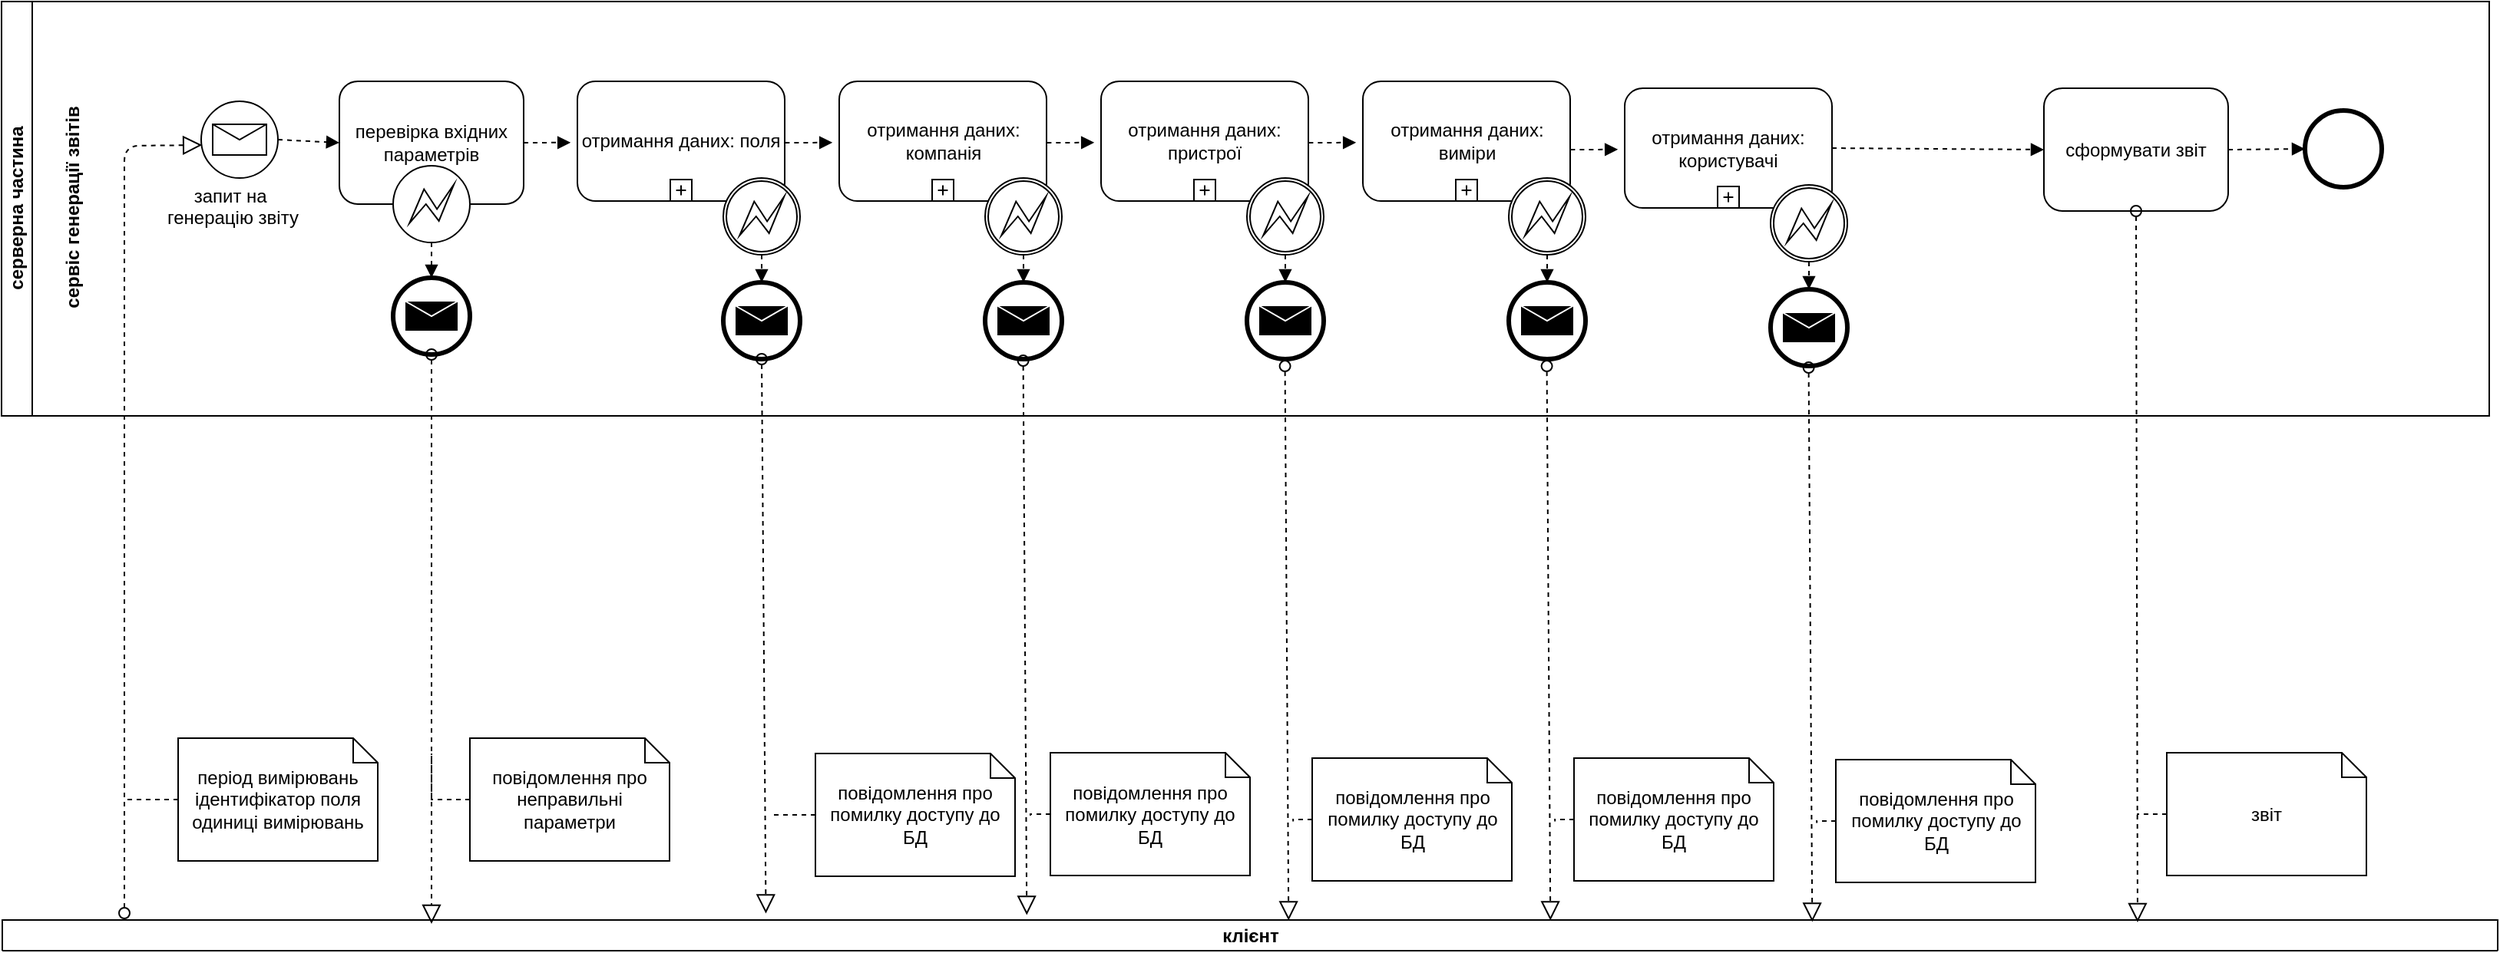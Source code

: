 <mxfile version="10.6.7" type="device"><diagram id="tkImMMefWH4lecXGNOaq" name="Page-1"><mxGraphModel dx="1991" dy="1159" grid="1" gridSize="10" guides="1" tooltips="1" connect="1" arrows="1" fold="1" page="1" pageScale="1" pageWidth="850" pageHeight="1100" math="0" shadow="0"><root><mxCell id="0"/><mxCell id="1" parent="0"/><mxCell id="f7Xh65qYtSYeX9t2RYe5-1" value="серверна частина" style="swimlane;html=1;horizontal=0;startSize=20;" vertex="1" parent="1"><mxGeometry x="40" y="20" width="1620" height="270" as="geometry"/></mxCell><mxCell id="f7Xh65qYtSYeX9t2RYe5-4" value="&lt;span&gt;&lt;br&gt;&lt;br&gt;сервіс генерації&amp;nbsp;звітів&lt;/span&gt;" style="swimlane;html=1;horizontal=0;swimlaneLine=0;startSize=23;" vertex="1" parent="f7Xh65qYtSYeX9t2RYe5-1"><mxGeometry x="20" width="1600" height="270" as="geometry"/></mxCell><mxCell id="f7Xh65qYtSYeX9t2RYe5-6" value="" style="shape=mxgraph.bpmn.shape;html=1;verticalLabelPosition=bottom;labelBackgroundColor=#ffffff;verticalAlign=top;align=center;perimeter=ellipsePerimeter;outlineConnect=0;outline=standard;symbol=message;" vertex="1" parent="f7Xh65qYtSYeX9t2RYe5-4"><mxGeometry x="110" y="65" width="50" height="50" as="geometry"/></mxCell><mxCell id="f7Xh65qYtSYeX9t2RYe5-12" value="&lt;div style=&quot;text-align: center&quot;&gt;&lt;span&gt;запит на&amp;nbsp;&lt;/span&gt;&lt;/div&gt;&lt;div style=&quot;text-align: center&quot;&gt;&lt;span&gt;генерацію звіту&lt;/span&gt;&lt;/div&gt;" style="text;html=1;resizable=0;points=[];autosize=1;align=left;verticalAlign=top;spacingTop=-4;" vertex="1" parent="f7Xh65qYtSYeX9t2RYe5-4"><mxGeometry x="86" y="117" width="100" height="30" as="geometry"/></mxCell><mxCell id="f7Xh65qYtSYeX9t2RYe5-13" value="перевірка вхідних параметрів" style="shape=ext;rounded=1;html=1;whiteSpace=wrap;" vertex="1" parent="f7Xh65qYtSYeX9t2RYe5-4"><mxGeometry x="200" y="52" width="120" height="80" as="geometry"/></mxCell><mxCell id="f7Xh65qYtSYeX9t2RYe5-52" value="" style="shape=mxgraph.bpmn.shape;html=1;verticalLabelPosition=bottom;labelBackgroundColor=#ffffff;verticalAlign=top;align=center;perimeter=ellipsePerimeter;outlineConnect=0;outline=eventInt;symbol=error;" vertex="1" parent="f7Xh65qYtSYeX9t2RYe5-4"><mxGeometry x="235" y="107" width="50" height="50" as="geometry"/></mxCell><mxCell id="f7Xh65qYtSYeX9t2RYe5-53" value="" style="endArrow=block;endFill=1;endSize=6;html=1;dashed=1;strokeColor=#000000;exitX=0.5;exitY=1;exitDx=0;exitDy=0;" edge="1" parent="f7Xh65qYtSYeX9t2RYe5-4" source="f7Xh65qYtSYeX9t2RYe5-52"><mxGeometry width="100" relative="1" as="geometry"><mxPoint x="300" y="180" as="sourcePoint"/><mxPoint x="260" y="180" as="targetPoint"/></mxGeometry></mxCell><mxCell id="f7Xh65qYtSYeX9t2RYe5-54" value="" style="shape=mxgraph.bpmn.shape;html=1;verticalLabelPosition=bottom;labelBackgroundColor=#ffffff;verticalAlign=top;align=center;perimeter=ellipsePerimeter;outlineConnect=0;outline=end;symbol=message;" vertex="1" parent="f7Xh65qYtSYeX9t2RYe5-4"><mxGeometry x="235" y="180" width="50" height="50" as="geometry"/></mxCell><mxCell id="f7Xh65qYtSYeX9t2RYe5-58" value="" style="endArrow=block;endFill=1;endSize=6;html=1;dashed=1;strokeColor=#000000;exitX=1;exitY=0.5;exitDx=0;exitDy=0;entryX=0;entryY=0.5;entryDx=0;entryDy=0;" edge="1" parent="f7Xh65qYtSYeX9t2RYe5-4" source="f7Xh65qYtSYeX9t2RYe5-13"><mxGeometry width="100" relative="1" as="geometry"><mxPoint x="400" y="200" as="sourcePoint"/><mxPoint x="350.588" y="91.882" as="targetPoint"/></mxGeometry></mxCell><mxCell id="f7Xh65qYtSYeX9t2RYe5-70" value="" style="shape=mxgraph.bpmn.shape;html=1;verticalLabelPosition=bottom;labelBackgroundColor=#ffffff;verticalAlign=top;align=center;perimeter=ellipsePerimeter;outlineConnect=0;outline=end;symbol=message;" vertex="1" parent="f7Xh65qYtSYeX9t2RYe5-4"><mxGeometry x="450" y="183" width="50" height="50" as="geometry"/></mxCell><mxCell id="f7Xh65qYtSYeX9t2RYe5-106" value="отримання даних: поля" style="html=1;whiteSpace=wrap;rounded=1;" vertex="1" parent="f7Xh65qYtSYeX9t2RYe5-4"><mxGeometry x="355" y="52" width="135" height="78" as="geometry"/></mxCell><mxCell id="f7Xh65qYtSYeX9t2RYe5-107" value="" style="html=1;shape=plus;outlineConnect=0;" vertex="1" parent="f7Xh65qYtSYeX9t2RYe5-106"><mxGeometry x="0.5" y="1" width="14" height="14" relative="1" as="geometry"><mxPoint x="-7" y="-14" as="offset"/></mxGeometry></mxCell><mxCell id="f7Xh65qYtSYeX9t2RYe5-122" value="" style="endArrow=block;endFill=1;endSize=6;html=1;dashed=1;strokeColor=#000000;exitX=1;exitY=0.5;exitDx=0;exitDy=0;entryX=0;entryY=0.5;entryDx=0;entryDy=0;" edge="1" parent="f7Xh65qYtSYeX9t2RYe5-4"><mxGeometry width="100" relative="1" as="geometry"><mxPoint x="490.19" y="92.034" as="sourcePoint"/><mxPoint x="521.088" y="91.882" as="targetPoint"/></mxGeometry></mxCell><mxCell id="f7Xh65qYtSYeX9t2RYe5-123" value="" style="shape=mxgraph.bpmn.shape;html=1;verticalLabelPosition=bottom;labelBackgroundColor=#ffffff;verticalAlign=top;align=center;perimeter=ellipsePerimeter;outlineConnect=0;outline=end;symbol=message;" vertex="1" parent="f7Xh65qYtSYeX9t2RYe5-4"><mxGeometry x="620.5" y="183" width="50" height="50" as="geometry"/></mxCell><mxCell id="f7Xh65qYtSYeX9t2RYe5-124" value="отримання даних: компанія" style="html=1;whiteSpace=wrap;rounded=1;" vertex="1" parent="f7Xh65qYtSYeX9t2RYe5-4"><mxGeometry x="525.5" y="52" width="135" height="78" as="geometry"/></mxCell><mxCell id="f7Xh65qYtSYeX9t2RYe5-125" value="" style="html=1;shape=plus;outlineConnect=0;" vertex="1" parent="f7Xh65qYtSYeX9t2RYe5-124"><mxGeometry x="0.5" y="1" width="14" height="14" relative="1" as="geometry"><mxPoint x="-7" y="-14" as="offset"/></mxGeometry></mxCell><mxCell id="f7Xh65qYtSYeX9t2RYe5-126" value="" style="shape=mxgraph.bpmn.shape;html=1;verticalLabelPosition=bottom;labelBackgroundColor=#ffffff;verticalAlign=top;align=center;perimeter=ellipsePerimeter;outlineConnect=0;outline=boundInt;symbol=error;" vertex="1" parent="f7Xh65qYtSYeX9t2RYe5-4"><mxGeometry x="620.5" y="115" width="50" height="50" as="geometry"/></mxCell><mxCell id="f7Xh65qYtSYeX9t2RYe5-127" value="" style="endArrow=block;endFill=1;endSize=6;html=1;dashed=1;strokeColor=#000000;exitX=0.5;exitY=1;exitDx=0;exitDy=0;entryX=0.5;entryY=0;entryDx=0;entryDy=0;" edge="1" parent="f7Xh65qYtSYeX9t2RYe5-4" source="f7Xh65qYtSYeX9t2RYe5-126" target="f7Xh65qYtSYeX9t2RYe5-123"><mxGeometry width="100" relative="1" as="geometry"><mxPoint x="799.912" y="230.706" as="sourcePoint"/><mxPoint x="910.5" y="380" as="targetPoint"/></mxGeometry></mxCell><mxCell id="f7Xh65qYtSYeX9t2RYe5-128" value="" style="endArrow=block;endFill=1;endSize=6;html=1;dashed=1;strokeColor=#000000;exitX=1;exitY=0.5;exitDx=0;exitDy=0;entryX=0;entryY=0.5;entryDx=0;entryDy=0;" edge="1" parent="f7Xh65qYtSYeX9t2RYe5-4"><mxGeometry width="100" relative="1" as="geometry"><mxPoint x="660.69" y="92.034" as="sourcePoint"/><mxPoint x="691.588" y="91.882" as="targetPoint"/></mxGeometry></mxCell><mxCell id="f7Xh65qYtSYeX9t2RYe5-129" value="" style="shape=mxgraph.bpmn.shape;html=1;verticalLabelPosition=bottom;labelBackgroundColor=#ffffff;verticalAlign=top;align=center;perimeter=ellipsePerimeter;outlineConnect=0;outline=end;symbol=message;" vertex="1" parent="f7Xh65qYtSYeX9t2RYe5-4"><mxGeometry x="791" y="183" width="50" height="50" as="geometry"/></mxCell><mxCell id="f7Xh65qYtSYeX9t2RYe5-130" value="отримання даних: пристрої" style="html=1;whiteSpace=wrap;rounded=1;" vertex="1" parent="f7Xh65qYtSYeX9t2RYe5-4"><mxGeometry x="696" y="52" width="135" height="78" as="geometry"/></mxCell><mxCell id="f7Xh65qYtSYeX9t2RYe5-131" value="" style="html=1;shape=plus;outlineConnect=0;" vertex="1" parent="f7Xh65qYtSYeX9t2RYe5-130"><mxGeometry x="0.5" y="1" width="14" height="14" relative="1" as="geometry"><mxPoint x="-7" y="-14" as="offset"/></mxGeometry></mxCell><mxCell id="f7Xh65qYtSYeX9t2RYe5-132" value="" style="shape=mxgraph.bpmn.shape;html=1;verticalLabelPosition=bottom;labelBackgroundColor=#ffffff;verticalAlign=top;align=center;perimeter=ellipsePerimeter;outlineConnect=0;outline=boundInt;symbol=error;" vertex="1" parent="f7Xh65qYtSYeX9t2RYe5-4"><mxGeometry x="791" y="115" width="50" height="50" as="geometry"/></mxCell><mxCell id="f7Xh65qYtSYeX9t2RYe5-133" value="" style="endArrow=block;endFill=1;endSize=6;html=1;dashed=1;strokeColor=#000000;exitX=0.5;exitY=1;exitDx=0;exitDy=0;entryX=0.5;entryY=0;entryDx=0;entryDy=0;" edge="1" parent="f7Xh65qYtSYeX9t2RYe5-4" source="f7Xh65qYtSYeX9t2RYe5-132" target="f7Xh65qYtSYeX9t2RYe5-129"><mxGeometry width="100" relative="1" as="geometry"><mxPoint x="970.412" y="230.706" as="sourcePoint"/><mxPoint x="1081" y="380" as="targetPoint"/></mxGeometry></mxCell><mxCell id="f7Xh65qYtSYeX9t2RYe5-134" value="" style="endArrow=block;endFill=1;endSize=6;html=1;dashed=1;strokeColor=#000000;exitX=1;exitY=0.5;exitDx=0;exitDy=0;entryX=0;entryY=0.5;entryDx=0;entryDy=0;" edge="1" parent="f7Xh65qYtSYeX9t2RYe5-4"><mxGeometry width="100" relative="1" as="geometry"><mxPoint x="831.19" y="92.034" as="sourcePoint"/><mxPoint x="862.088" y="91.882" as="targetPoint"/></mxGeometry></mxCell><mxCell id="f7Xh65qYtSYeX9t2RYe5-135" value="" style="shape=mxgraph.bpmn.shape;html=1;verticalLabelPosition=bottom;labelBackgroundColor=#ffffff;verticalAlign=top;align=center;perimeter=ellipsePerimeter;outlineConnect=0;outline=end;symbol=message;" vertex="1" parent="f7Xh65qYtSYeX9t2RYe5-4"><mxGeometry x="961.5" y="183" width="50" height="50" as="geometry"/></mxCell><mxCell id="f7Xh65qYtSYeX9t2RYe5-136" value="отримання даних: виміри" style="html=1;whiteSpace=wrap;rounded=1;" vertex="1" parent="f7Xh65qYtSYeX9t2RYe5-4"><mxGeometry x="866.5" y="52" width="135" height="78" as="geometry"/></mxCell><mxCell id="f7Xh65qYtSYeX9t2RYe5-137" value="" style="html=1;shape=plus;outlineConnect=0;" vertex="1" parent="f7Xh65qYtSYeX9t2RYe5-136"><mxGeometry x="0.5" y="1" width="14" height="14" relative="1" as="geometry"><mxPoint x="-7" y="-14" as="offset"/></mxGeometry></mxCell><mxCell id="f7Xh65qYtSYeX9t2RYe5-138" value="" style="shape=mxgraph.bpmn.shape;html=1;verticalLabelPosition=bottom;labelBackgroundColor=#ffffff;verticalAlign=top;align=center;perimeter=ellipsePerimeter;outlineConnect=0;outline=boundInt;symbol=error;" vertex="1" parent="f7Xh65qYtSYeX9t2RYe5-4"><mxGeometry x="961.5" y="115" width="50" height="50" as="geometry"/></mxCell><mxCell id="f7Xh65qYtSYeX9t2RYe5-139" value="" style="endArrow=block;endFill=1;endSize=6;html=1;dashed=1;strokeColor=#000000;exitX=0.5;exitY=1;exitDx=0;exitDy=0;entryX=0.5;entryY=0;entryDx=0;entryDy=0;" edge="1" parent="f7Xh65qYtSYeX9t2RYe5-4" source="f7Xh65qYtSYeX9t2RYe5-138" target="f7Xh65qYtSYeX9t2RYe5-135"><mxGeometry width="100" relative="1" as="geometry"><mxPoint x="1140.912" y="230.706" as="sourcePoint"/><mxPoint x="1251.5" y="380" as="targetPoint"/></mxGeometry></mxCell><mxCell id="f7Xh65qYtSYeX9t2RYe5-140" value="" style="endArrow=block;endFill=1;endSize=6;html=1;dashed=1;strokeColor=#000000;exitX=1;exitY=0.5;exitDx=0;exitDy=0;entryX=0;entryY=0.5;entryDx=0;entryDy=0;" edge="1" parent="f7Xh65qYtSYeX9t2RYe5-4"><mxGeometry width="100" relative="1" as="geometry"><mxPoint x="1001.69" y="96.534" as="sourcePoint"/><mxPoint x="1032.588" y="96.382" as="targetPoint"/></mxGeometry></mxCell><mxCell id="f7Xh65qYtSYeX9t2RYe5-141" value="" style="shape=mxgraph.bpmn.shape;html=1;verticalLabelPosition=bottom;labelBackgroundColor=#ffffff;verticalAlign=top;align=center;perimeter=ellipsePerimeter;outlineConnect=0;outline=end;symbol=message;" vertex="1" parent="f7Xh65qYtSYeX9t2RYe5-4"><mxGeometry x="1132" y="187.5" width="50" height="50" as="geometry"/></mxCell><mxCell id="f7Xh65qYtSYeX9t2RYe5-142" value="отримання даних: користувачі" style="html=1;whiteSpace=wrap;rounded=1;" vertex="1" parent="f7Xh65qYtSYeX9t2RYe5-4"><mxGeometry x="1037" y="56.5" width="135" height="78" as="geometry"/></mxCell><mxCell id="f7Xh65qYtSYeX9t2RYe5-143" value="" style="html=1;shape=plus;outlineConnect=0;" vertex="1" parent="f7Xh65qYtSYeX9t2RYe5-142"><mxGeometry x="0.5" y="1" width="14" height="14" relative="1" as="geometry"><mxPoint x="-7" y="-14" as="offset"/></mxGeometry></mxCell><mxCell id="f7Xh65qYtSYeX9t2RYe5-144" value="" style="shape=mxgraph.bpmn.shape;html=1;verticalLabelPosition=bottom;labelBackgroundColor=#ffffff;verticalAlign=top;align=center;perimeter=ellipsePerimeter;outlineConnect=0;outline=boundInt;symbol=error;" vertex="1" parent="f7Xh65qYtSYeX9t2RYe5-4"><mxGeometry x="1132" y="119.5" width="50" height="50" as="geometry"/></mxCell><mxCell id="f7Xh65qYtSYeX9t2RYe5-145" value="" style="endArrow=block;endFill=1;endSize=6;html=1;dashed=1;strokeColor=#000000;exitX=0.5;exitY=1;exitDx=0;exitDy=0;entryX=0.5;entryY=0;entryDx=0;entryDy=0;" edge="1" parent="f7Xh65qYtSYeX9t2RYe5-4" source="f7Xh65qYtSYeX9t2RYe5-144" target="f7Xh65qYtSYeX9t2RYe5-141"><mxGeometry width="100" relative="1" as="geometry"><mxPoint x="1311.412" y="235.206" as="sourcePoint"/><mxPoint x="1422" y="384.5" as="targetPoint"/></mxGeometry></mxCell><mxCell id="f7Xh65qYtSYeX9t2RYe5-159" value="сформувати звіт" style="shape=ext;rounded=1;html=1;whiteSpace=wrap;" vertex="1" parent="f7Xh65qYtSYeX9t2RYe5-4"><mxGeometry x="1310" y="56.5" width="120" height="80" as="geometry"/></mxCell><mxCell id="f7Xh65qYtSYeX9t2RYe5-160" value="" style="endArrow=block;endFill=1;endSize=6;html=1;dashed=1;strokeColor=#000000;exitX=1;exitY=0.5;exitDx=0;exitDy=0;entryX=0;entryY=0.5;entryDx=0;entryDy=0;" edge="1" parent="f7Xh65qYtSYeX9t2RYe5-4" source="f7Xh65qYtSYeX9t2RYe5-6" target="f7Xh65qYtSYeX9t2RYe5-13"><mxGeometry width="100" relative="1" as="geometry"><mxPoint x="350" y="380" as="sourcePoint"/><mxPoint x="450" y="380" as="targetPoint"/></mxGeometry></mxCell><mxCell id="f7Xh65qYtSYeX9t2RYe5-164" value="" style="endArrow=block;endFill=1;endSize=6;html=1;dashed=1;strokeColor=#000000;exitX=1;exitY=0.5;exitDx=0;exitDy=0;entryX=0;entryY=0.5;entryDx=0;entryDy=0;" edge="1" parent="f7Xh65qYtSYeX9t2RYe5-4" source="f7Xh65qYtSYeX9t2RYe5-142" target="f7Xh65qYtSYeX9t2RYe5-159"><mxGeometry width="100" relative="1" as="geometry"><mxPoint x="1410" y="220" as="sourcePoint"/><mxPoint x="1510" y="220" as="targetPoint"/></mxGeometry></mxCell><mxCell id="f7Xh65qYtSYeX9t2RYe5-169" value="" style="shape=mxgraph.bpmn.shape;html=1;verticalLabelPosition=bottom;labelBackgroundColor=#ffffff;verticalAlign=top;align=center;perimeter=ellipsePerimeter;outlineConnect=0;outline=end;symbol=general;" vertex="1" parent="f7Xh65qYtSYeX9t2RYe5-4"><mxGeometry x="1480" y="71" width="50" height="50" as="geometry"/></mxCell><mxCell id="f7Xh65qYtSYeX9t2RYe5-171" value="" style="endArrow=block;endFill=1;endSize=6;html=1;dashed=1;strokeColor=#000000;exitX=1;exitY=0.5;exitDx=0;exitDy=0;entryX=0;entryY=0.5;entryDx=0;entryDy=0;" edge="1" parent="f7Xh65qYtSYeX9t2RYe5-4" source="f7Xh65qYtSYeX9t2RYe5-159" target="f7Xh65qYtSYeX9t2RYe5-169"><mxGeometry width="100" relative="1" as="geometry"><mxPoint x="1470" y="190" as="sourcePoint"/><mxPoint x="1570" y="190" as="targetPoint"/></mxGeometry></mxCell><mxCell id="f7Xh65qYtSYeX9t2RYe5-5" value="клієнт" style="swimlane;html=1;horizontal=0;startSize=20;rotation=90;" vertex="1" parent="1"><mxGeometry x="843" y="-184" width="20" height="1625" as="geometry"/></mxCell><mxCell id="f7Xh65qYtSYeX9t2RYe5-7" value="" style="startArrow=oval;startFill=0;startSize=7;endArrow=block;endFill=0;endSize=10;dashed=1;html=1;entryX=0;entryY=0.5;entryDx=0;entryDy=0;" edge="1" parent="1"><mxGeometry width="100" relative="1" as="geometry"><mxPoint x="120" y="614" as="sourcePoint"/><mxPoint x="170.588" y="113.529" as="targetPoint"/><Array as="points"><mxPoint x="120" y="114"/></Array></mxGeometry></mxCell><mxCell id="f7Xh65qYtSYeX9t2RYe5-168" style="edgeStyle=orthogonalEdgeStyle;rounded=0;orthogonalLoop=1;jettySize=auto;html=1;exitX=0;exitY=0.5;exitDx=0;exitDy=0;exitPerimeter=0;dashed=1;endArrow=none;endFill=0;strokeColor=#000000;" edge="1" parent="1" source="f7Xh65qYtSYeX9t2RYe5-8"><mxGeometry relative="1" as="geometry"><mxPoint x="120" y="540.118" as="targetPoint"/></mxGeometry></mxCell><mxCell id="f7Xh65qYtSYeX9t2RYe5-8" value="період вимірювань&lt;br&gt;ідентифікатор поля&lt;br&gt;одиниці вимірювань&lt;br&gt;" style="shape=note;whiteSpace=wrap;size=16;html=1;" vertex="1" parent="1"><mxGeometry x="155" y="500" width="130" height="80" as="geometry"/></mxCell><mxCell id="f7Xh65qYtSYeX9t2RYe5-55" value="" style="startArrow=oval;startFill=0;startSize=7;endArrow=block;endFill=0;endSize=10;dashed=1;html=1;strokeColor=#000000;exitX=0.5;exitY=1;exitDx=0;exitDy=0;" edge="1" parent="1" source="f7Xh65qYtSYeX9t2RYe5-54"><mxGeometry width="100" relative="1" as="geometry"><mxPoint x="490" y="500" as="sourcePoint"/><mxPoint x="320" y="621" as="targetPoint"/></mxGeometry></mxCell><mxCell id="f7Xh65qYtSYeX9t2RYe5-57" style="edgeStyle=orthogonalEdgeStyle;rounded=0;orthogonalLoop=1;jettySize=auto;html=1;exitX=0;exitY=0.5;exitDx=0;exitDy=0;exitPerimeter=0;dashed=1;endArrow=none;endFill=0;strokeColor=#000000;" edge="1" parent="1" source="f7Xh65qYtSYeX9t2RYe5-56"><mxGeometry relative="1" as="geometry"><mxPoint x="320" y="510" as="targetPoint"/></mxGeometry></mxCell><mxCell id="f7Xh65qYtSYeX9t2RYe5-56" value="повідомлення про неправильні параметри&lt;br&gt;" style="shape=note;whiteSpace=wrap;size=16;html=1;" vertex="1" parent="1"><mxGeometry x="345" y="500" width="130" height="80" as="geometry"/></mxCell><mxCell id="f7Xh65qYtSYeX9t2RYe5-72" value="" style="startArrow=oval;startFill=0;startSize=7;endArrow=block;endFill=0;endSize=10;dashed=1;html=1;strokeColor=#000000;exitX=0.5;exitY=1;exitDx=0;exitDy=0;entryX=-0.213;entryY=0.694;entryDx=0;entryDy=0;entryPerimeter=0;" edge="1" parent="1" source="f7Xh65qYtSYeX9t2RYe5-70" target="f7Xh65qYtSYeX9t2RYe5-5"><mxGeometry width="100" relative="1" as="geometry"><mxPoint x="640" y="580" as="sourcePoint"/><mxPoint x="689" y="620" as="targetPoint"/></mxGeometry></mxCell><mxCell id="f7Xh65qYtSYeX9t2RYe5-74" style="edgeStyle=orthogonalEdgeStyle;rounded=0;orthogonalLoop=1;jettySize=auto;html=1;exitX=0;exitY=0.5;exitDx=0;exitDy=0;exitPerimeter=0;dashed=1;endArrow=none;endFill=0;strokeColor=#000000;" edge="1" parent="1" source="f7Xh65qYtSYeX9t2RYe5-73"><mxGeometry relative="1" as="geometry"><mxPoint x="540" y="550" as="targetPoint"/></mxGeometry></mxCell><mxCell id="f7Xh65qYtSYeX9t2RYe5-73" value="повідомлення про помилку доступу до БД&lt;br&gt;" style="shape=note;whiteSpace=wrap;size=16;html=1;" vertex="1" parent="1"><mxGeometry x="570" y="510" width="130" height="80" as="geometry"/></mxCell><mxCell id="f7Xh65qYtSYeX9t2RYe5-108" value="" style="shape=mxgraph.bpmn.shape;html=1;verticalLabelPosition=bottom;labelBackgroundColor=#ffffff;verticalAlign=top;align=center;perimeter=ellipsePerimeter;outlineConnect=0;outline=boundInt;symbol=error;" vertex="1" parent="1"><mxGeometry x="510" y="135" width="50" height="50" as="geometry"/></mxCell><mxCell id="f7Xh65qYtSYeX9t2RYe5-71" value="" style="endArrow=block;endFill=1;endSize=6;html=1;dashed=1;strokeColor=#000000;exitX=0.5;exitY=1;exitDx=0;exitDy=0;entryX=0.5;entryY=0;entryDx=0;entryDy=0;" edge="1" parent="1" source="f7Xh65qYtSYeX9t2RYe5-108" target="f7Xh65qYtSYeX9t2RYe5-70"><mxGeometry width="100" relative="1" as="geometry"><mxPoint x="689.412" y="250.706" as="sourcePoint"/><mxPoint x="800" y="400" as="targetPoint"/></mxGeometry></mxCell><mxCell id="f7Xh65qYtSYeX9t2RYe5-146" value="" style="startArrow=oval;startFill=0;startSize=7;endArrow=block;endFill=0;endSize=10;dashed=1;html=1;strokeColor=#000000;exitX=0.5;exitY=1;exitDx=0;exitDy=0;entryX=-0.213;entryY=0.694;entryDx=0;entryDy=0;entryPerimeter=0;" edge="1" parent="1"><mxGeometry width="100" relative="1" as="geometry"><mxPoint x="705.294" y="254.059" as="sourcePoint"/><mxPoint x="707.647" y="615.235" as="targetPoint"/></mxGeometry></mxCell><mxCell id="f7Xh65qYtSYeX9t2RYe5-147" style="edgeStyle=orthogonalEdgeStyle;rounded=0;orthogonalLoop=1;jettySize=auto;html=1;exitX=0;exitY=0.5;exitDx=0;exitDy=0;exitPerimeter=0;dashed=1;endArrow=none;endFill=0;strokeColor=#000000;" edge="1" parent="1" source="f7Xh65qYtSYeX9t2RYe5-148"><mxGeometry relative="1" as="geometry"><mxPoint x="710" y="550.529" as="targetPoint"/></mxGeometry></mxCell><mxCell id="f7Xh65qYtSYeX9t2RYe5-148" value="повідомлення про помилку доступу до БД&lt;br&gt;" style="shape=note;whiteSpace=wrap;size=16;html=1;" vertex="1" parent="1"><mxGeometry x="723" y="509.5" width="130" height="80" as="geometry"/></mxCell><mxCell id="f7Xh65qYtSYeX9t2RYe5-149" value="" style="startArrow=oval;startFill=0;startSize=7;endArrow=block;endFill=0;endSize=10;dashed=1;html=1;strokeColor=#000000;exitX=0.5;exitY=1;exitDx=0;exitDy=0;entryX=-0.213;entryY=0.694;entryDx=0;entryDy=0;entryPerimeter=0;" edge="1" parent="1"><mxGeometry width="100" relative="1" as="geometry"><mxPoint x="875.794" y="257.559" as="sourcePoint"/><mxPoint x="878.147" y="618.735" as="targetPoint"/></mxGeometry></mxCell><mxCell id="f7Xh65qYtSYeX9t2RYe5-150" style="edgeStyle=orthogonalEdgeStyle;rounded=0;orthogonalLoop=1;jettySize=auto;html=1;exitX=0;exitY=0.5;exitDx=0;exitDy=0;exitPerimeter=0;dashed=1;endArrow=none;endFill=0;strokeColor=#000000;" edge="1" parent="1" source="f7Xh65qYtSYeX9t2RYe5-151"><mxGeometry relative="1" as="geometry"><mxPoint x="881.088" y="554.206" as="targetPoint"/></mxGeometry></mxCell><mxCell id="f7Xh65qYtSYeX9t2RYe5-151" value="повідомлення про помилку доступу до БД&lt;br&gt;" style="shape=note;whiteSpace=wrap;size=16;html=1;" vertex="1" parent="1"><mxGeometry x="893.5" y="513" width="130" height="80" as="geometry"/></mxCell><mxCell id="f7Xh65qYtSYeX9t2RYe5-152" value="" style="startArrow=oval;startFill=0;startSize=7;endArrow=block;endFill=0;endSize=10;dashed=1;html=1;strokeColor=#000000;exitX=0.5;exitY=1;exitDx=0;exitDy=0;entryX=-0.213;entryY=0.694;entryDx=0;entryDy=0;entryPerimeter=0;" edge="1" parent="1"><mxGeometry width="100" relative="1" as="geometry"><mxPoint x="1046.294" y="257.559" as="sourcePoint"/><mxPoint x="1048.647" y="618.735" as="targetPoint"/></mxGeometry></mxCell><mxCell id="f7Xh65qYtSYeX9t2RYe5-153" style="edgeStyle=orthogonalEdgeStyle;rounded=0;orthogonalLoop=1;jettySize=auto;html=1;exitX=0;exitY=0.5;exitDx=0;exitDy=0;exitPerimeter=0;dashed=1;endArrow=none;endFill=0;strokeColor=#000000;" edge="1" parent="1" source="f7Xh65qYtSYeX9t2RYe5-154"><mxGeometry relative="1" as="geometry"><mxPoint x="1051.588" y="554.206" as="targetPoint"/></mxGeometry></mxCell><mxCell id="f7Xh65qYtSYeX9t2RYe5-154" value="повідомлення про помилку доступу до БД&lt;br&gt;" style="shape=note;whiteSpace=wrap;size=16;html=1;" vertex="1" parent="1"><mxGeometry x="1064" y="513" width="130" height="80" as="geometry"/></mxCell><mxCell id="f7Xh65qYtSYeX9t2RYe5-155" value="" style="startArrow=oval;startFill=0;startSize=7;endArrow=block;endFill=0;endSize=10;dashed=1;html=1;strokeColor=#000000;exitX=0.5;exitY=1;exitDx=0;exitDy=0;entryX=-0.213;entryY=0.694;entryDx=0;entryDy=0;entryPerimeter=0;" edge="1" parent="1"><mxGeometry width="100" relative="1" as="geometry"><mxPoint x="1216.794" y="258.559" as="sourcePoint"/><mxPoint x="1219.147" y="619.735" as="targetPoint"/></mxGeometry></mxCell><mxCell id="f7Xh65qYtSYeX9t2RYe5-156" style="edgeStyle=orthogonalEdgeStyle;rounded=0;orthogonalLoop=1;jettySize=auto;html=1;exitX=0;exitY=0.5;exitDx=0;exitDy=0;exitPerimeter=0;dashed=1;endArrow=none;endFill=0;strokeColor=#000000;" edge="1" parent="1" source="f7Xh65qYtSYeX9t2RYe5-157"><mxGeometry relative="1" as="geometry"><mxPoint x="1222.088" y="555.206" as="targetPoint"/></mxGeometry></mxCell><mxCell id="f7Xh65qYtSYeX9t2RYe5-157" value="повідомлення про помилку доступу до БД&lt;br&gt;" style="shape=note;whiteSpace=wrap;size=16;html=1;" vertex="1" parent="1"><mxGeometry x="1234.5" y="514" width="130" height="80" as="geometry"/></mxCell><mxCell id="f7Xh65qYtSYeX9t2RYe5-165" value="" style="startArrow=oval;startFill=0;startSize=7;endArrow=block;endFill=0;endSize=10;dashed=1;html=1;strokeColor=#000000;exitX=0.5;exitY=1;exitDx=0;exitDy=0;" edge="1" parent="1" source="f7Xh65qYtSYeX9t2RYe5-159"><mxGeometry width="100" relative="1" as="geometry"><mxPoint x="1470" y="430" as="sourcePoint"/><mxPoint x="1431" y="620" as="targetPoint"/></mxGeometry></mxCell><mxCell id="f7Xh65qYtSYeX9t2RYe5-167" style="edgeStyle=orthogonalEdgeStyle;rounded=0;orthogonalLoop=1;jettySize=auto;html=1;exitX=0;exitY=0.5;exitDx=0;exitDy=0;exitPerimeter=0;dashed=1;endArrow=none;endFill=0;strokeColor=#000000;" edge="1" parent="1" source="f7Xh65qYtSYeX9t2RYe5-166"><mxGeometry relative="1" as="geometry"><mxPoint x="1430.588" y="549.529" as="targetPoint"/></mxGeometry></mxCell><mxCell id="f7Xh65qYtSYeX9t2RYe5-166" value="звіт&lt;br&gt;" style="shape=note;whiteSpace=wrap;size=16;html=1;" vertex="1" parent="1"><mxGeometry x="1450" y="509.5" width="130" height="80" as="geometry"/></mxCell></root></mxGraphModel></diagram></mxfile>
